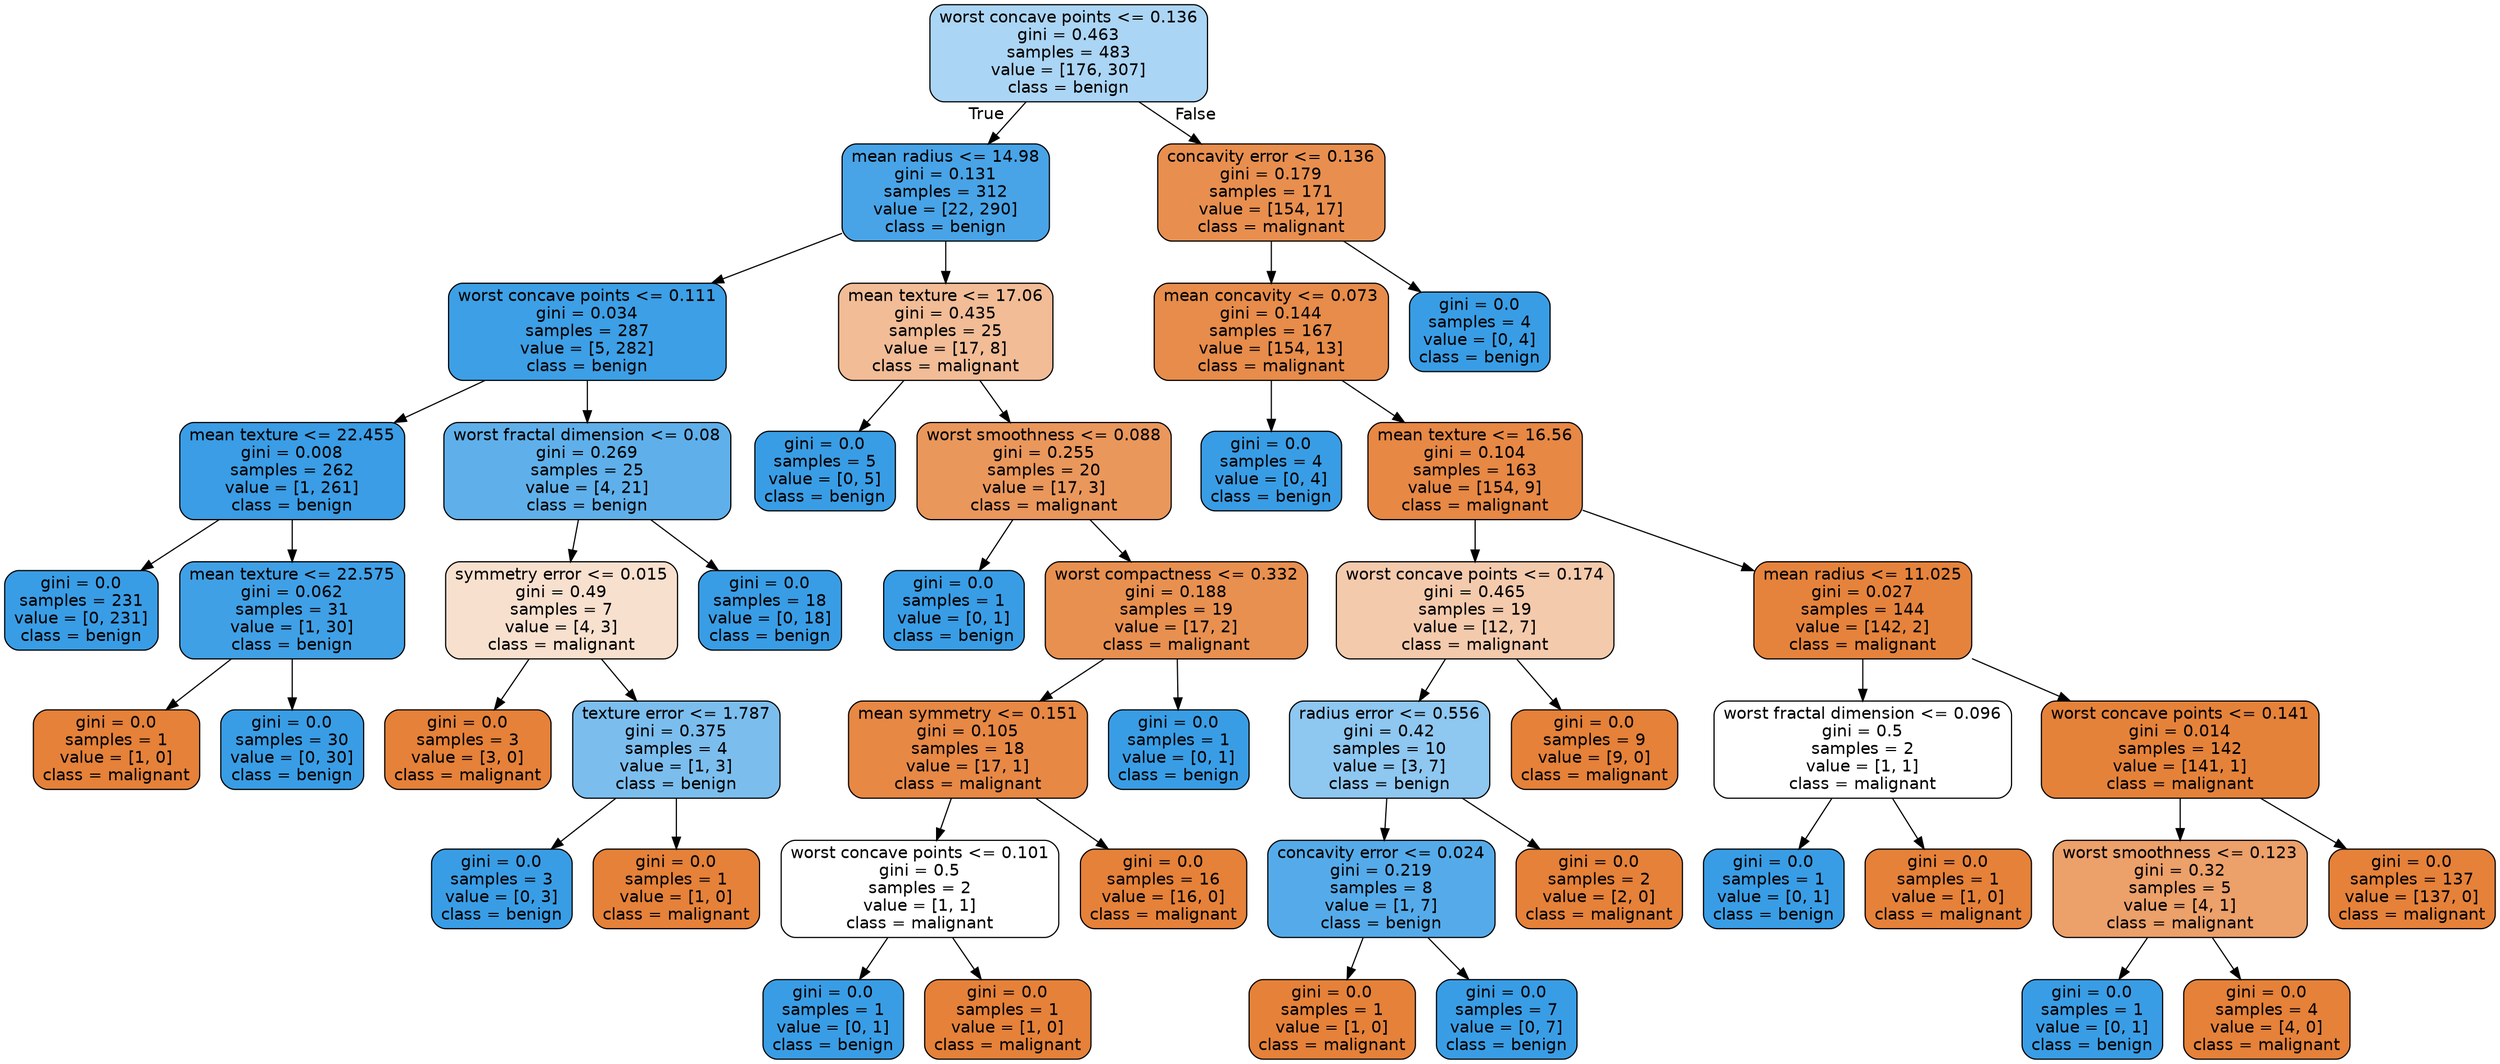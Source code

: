 digraph Tree {
node [shape=box, style="filled, rounded", color="black", fontname="helvetica"] ;
edge [fontname="helvetica"] ;
0 [label="worst concave points <= 0.136\ngini = 0.463\nsamples = 483\nvalue = [176, 307]\nclass = benign", fillcolor="#abd5f4"] ;
1 [label="mean radius <= 14.98\ngini = 0.131\nsamples = 312\nvalue = [22, 290]\nclass = benign", fillcolor="#48a4e7"] ;
0 -> 1 [labeldistance=2.5, labelangle=45, headlabel="True"] ;
2 [label="worst concave points <= 0.111\ngini = 0.034\nsamples = 287\nvalue = [5, 282]\nclass = benign", fillcolor="#3d9fe5"] ;
1 -> 2 ;
3 [label="mean texture <= 22.455\ngini = 0.008\nsamples = 262\nvalue = [1, 261]\nclass = benign", fillcolor="#3a9de5"] ;
2 -> 3 ;
4 [label="gini = 0.0\nsamples = 231\nvalue = [0, 231]\nclass = benign", fillcolor="#399de5"] ;
3 -> 4 ;
5 [label="mean texture <= 22.575\ngini = 0.062\nsamples = 31\nvalue = [1, 30]\nclass = benign", fillcolor="#40a0e6"] ;
3 -> 5 ;
6 [label="gini = 0.0\nsamples = 1\nvalue = [1, 0]\nclass = malignant", fillcolor="#e58139"] ;
5 -> 6 ;
7 [label="gini = 0.0\nsamples = 30\nvalue = [0, 30]\nclass = benign", fillcolor="#399de5"] ;
5 -> 7 ;
8 [label="worst fractal dimension <= 0.08\ngini = 0.269\nsamples = 25\nvalue = [4, 21]\nclass = benign", fillcolor="#5fb0ea"] ;
2 -> 8 ;
9 [label="symmetry error <= 0.015\ngini = 0.49\nsamples = 7\nvalue = [4, 3]\nclass = malignant", fillcolor="#f8e0ce"] ;
8 -> 9 ;
10 [label="gini = 0.0\nsamples = 3\nvalue = [3, 0]\nclass = malignant", fillcolor="#e58139"] ;
9 -> 10 ;
11 [label="texture error <= 1.787\ngini = 0.375\nsamples = 4\nvalue = [1, 3]\nclass = benign", fillcolor="#7bbeee"] ;
9 -> 11 ;
12 [label="gini = 0.0\nsamples = 3\nvalue = [0, 3]\nclass = benign", fillcolor="#399de5"] ;
11 -> 12 ;
13 [label="gini = 0.0\nsamples = 1\nvalue = [1, 0]\nclass = malignant", fillcolor="#e58139"] ;
11 -> 13 ;
14 [label="gini = 0.0\nsamples = 18\nvalue = [0, 18]\nclass = benign", fillcolor="#399de5"] ;
8 -> 14 ;
15 [label="mean texture <= 17.06\ngini = 0.435\nsamples = 25\nvalue = [17, 8]\nclass = malignant", fillcolor="#f1bc96"] ;
1 -> 15 ;
16 [label="gini = 0.0\nsamples = 5\nvalue = [0, 5]\nclass = benign", fillcolor="#399de5"] ;
15 -> 16 ;
17 [label="worst smoothness <= 0.088\ngini = 0.255\nsamples = 20\nvalue = [17, 3]\nclass = malignant", fillcolor="#ea975c"] ;
15 -> 17 ;
18 [label="gini = 0.0\nsamples = 1\nvalue = [0, 1]\nclass = benign", fillcolor="#399de5"] ;
17 -> 18 ;
19 [label="worst compactness <= 0.332\ngini = 0.188\nsamples = 19\nvalue = [17, 2]\nclass = malignant", fillcolor="#e89050"] ;
17 -> 19 ;
20 [label="mean symmetry <= 0.151\ngini = 0.105\nsamples = 18\nvalue = [17, 1]\nclass = malignant", fillcolor="#e78845"] ;
19 -> 20 ;
21 [label="worst concave points <= 0.101\ngini = 0.5\nsamples = 2\nvalue = [1, 1]\nclass = malignant", fillcolor="#ffffff"] ;
20 -> 21 ;
22 [label="gini = 0.0\nsamples = 1\nvalue = [0, 1]\nclass = benign", fillcolor="#399de5"] ;
21 -> 22 ;
23 [label="gini = 0.0\nsamples = 1\nvalue = [1, 0]\nclass = malignant", fillcolor="#e58139"] ;
21 -> 23 ;
24 [label="gini = 0.0\nsamples = 16\nvalue = [16, 0]\nclass = malignant", fillcolor="#e58139"] ;
20 -> 24 ;
25 [label="gini = 0.0\nsamples = 1\nvalue = [0, 1]\nclass = benign", fillcolor="#399de5"] ;
19 -> 25 ;
26 [label="concavity error <= 0.136\ngini = 0.179\nsamples = 171\nvalue = [154, 17]\nclass = malignant", fillcolor="#e88f4f"] ;
0 -> 26 [labeldistance=2.5, labelangle=-45, headlabel="False"] ;
27 [label="mean concavity <= 0.073\ngini = 0.144\nsamples = 167\nvalue = [154, 13]\nclass = malignant", fillcolor="#e78c4a"] ;
26 -> 27 ;
28 [label="gini = 0.0\nsamples = 4\nvalue = [0, 4]\nclass = benign", fillcolor="#399de5"] ;
27 -> 28 ;
29 [label="mean texture <= 16.56\ngini = 0.104\nsamples = 163\nvalue = [154, 9]\nclass = malignant", fillcolor="#e78845"] ;
27 -> 29 ;
30 [label="worst concave points <= 0.174\ngini = 0.465\nsamples = 19\nvalue = [12, 7]\nclass = malignant", fillcolor="#f4caac"] ;
29 -> 30 ;
31 [label="radius error <= 0.556\ngini = 0.42\nsamples = 10\nvalue = [3, 7]\nclass = benign", fillcolor="#8ec7f0"] ;
30 -> 31 ;
32 [label="concavity error <= 0.024\ngini = 0.219\nsamples = 8\nvalue = [1, 7]\nclass = benign", fillcolor="#55abe9"] ;
31 -> 32 ;
33 [label="gini = 0.0\nsamples = 1\nvalue = [1, 0]\nclass = malignant", fillcolor="#e58139"] ;
32 -> 33 ;
34 [label="gini = 0.0\nsamples = 7\nvalue = [0, 7]\nclass = benign", fillcolor="#399de5"] ;
32 -> 34 ;
35 [label="gini = 0.0\nsamples = 2\nvalue = [2, 0]\nclass = malignant", fillcolor="#e58139"] ;
31 -> 35 ;
36 [label="gini = 0.0\nsamples = 9\nvalue = [9, 0]\nclass = malignant", fillcolor="#e58139"] ;
30 -> 36 ;
37 [label="mean radius <= 11.025\ngini = 0.027\nsamples = 144\nvalue = [142, 2]\nclass = malignant", fillcolor="#e5833c"] ;
29 -> 37 ;
38 [label="worst fractal dimension <= 0.096\ngini = 0.5\nsamples = 2\nvalue = [1, 1]\nclass = malignant", fillcolor="#ffffff"] ;
37 -> 38 ;
39 [label="gini = 0.0\nsamples = 1\nvalue = [0, 1]\nclass = benign", fillcolor="#399de5"] ;
38 -> 39 ;
40 [label="gini = 0.0\nsamples = 1\nvalue = [1, 0]\nclass = malignant", fillcolor="#e58139"] ;
38 -> 40 ;
41 [label="worst concave points <= 0.141\ngini = 0.014\nsamples = 142\nvalue = [141, 1]\nclass = malignant", fillcolor="#e5823a"] ;
37 -> 41 ;
42 [label="worst smoothness <= 0.123\ngini = 0.32\nsamples = 5\nvalue = [4, 1]\nclass = malignant", fillcolor="#eca06a"] ;
41 -> 42 ;
43 [label="gini = 0.0\nsamples = 1\nvalue = [0, 1]\nclass = benign", fillcolor="#399de5"] ;
42 -> 43 ;
44 [label="gini = 0.0\nsamples = 4\nvalue = [4, 0]\nclass = malignant", fillcolor="#e58139"] ;
42 -> 44 ;
45 [label="gini = 0.0\nsamples = 137\nvalue = [137, 0]\nclass = malignant", fillcolor="#e58139"] ;
41 -> 45 ;
46 [label="gini = 0.0\nsamples = 4\nvalue = [0, 4]\nclass = benign", fillcolor="#399de5"] ;
26 -> 46 ;
}